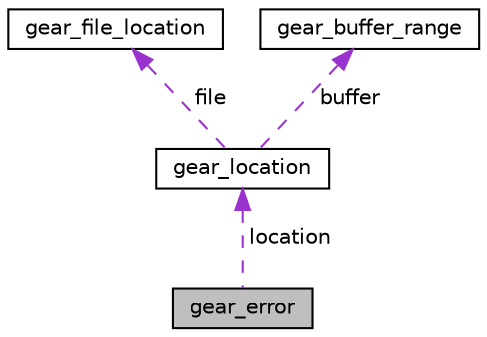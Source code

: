 digraph "gear_error"
{
  edge [fontname="Helvetica",fontsize="10",labelfontname="Helvetica",labelfontsize="10"];
  node [fontname="Helvetica",fontsize="10",shape=record];
  Node1 [label="gear_error",height=0.2,width=0.4,color="black", fillcolor="grey75", style="filled", fontcolor="black"];
  Node2 -> Node1 [dir="back",color="darkorchid3",fontsize="10",style="dashed",label=" location" ,fontname="Helvetica"];
  Node2 [label="gear_location",height=0.2,width=0.4,color="black", fillcolor="white", style="filled",URL="$structgear__location.html",tooltip="Keeps track of locations. "];
  Node3 -> Node2 [dir="back",color="darkorchid3",fontsize="10",style="dashed",label=" file" ,fontname="Helvetica"];
  Node3 [label="gear_file_location",height=0.2,width=0.4,color="black", fillcolor="white", style="filled",URL="$structgear__file__location.html",tooltip="Location described in terms of a source file. "];
  Node4 -> Node2 [dir="back",color="darkorchid3",fontsize="10",style="dashed",label=" buffer" ,fontname="Helvetica"];
  Node4 [label="gear_buffer_range",height=0.2,width=0.4,color="black", fillcolor="white", style="filled",URL="$structgear__buffer__range.html",tooltip="Location described in terms of a character buffer. "];
}
